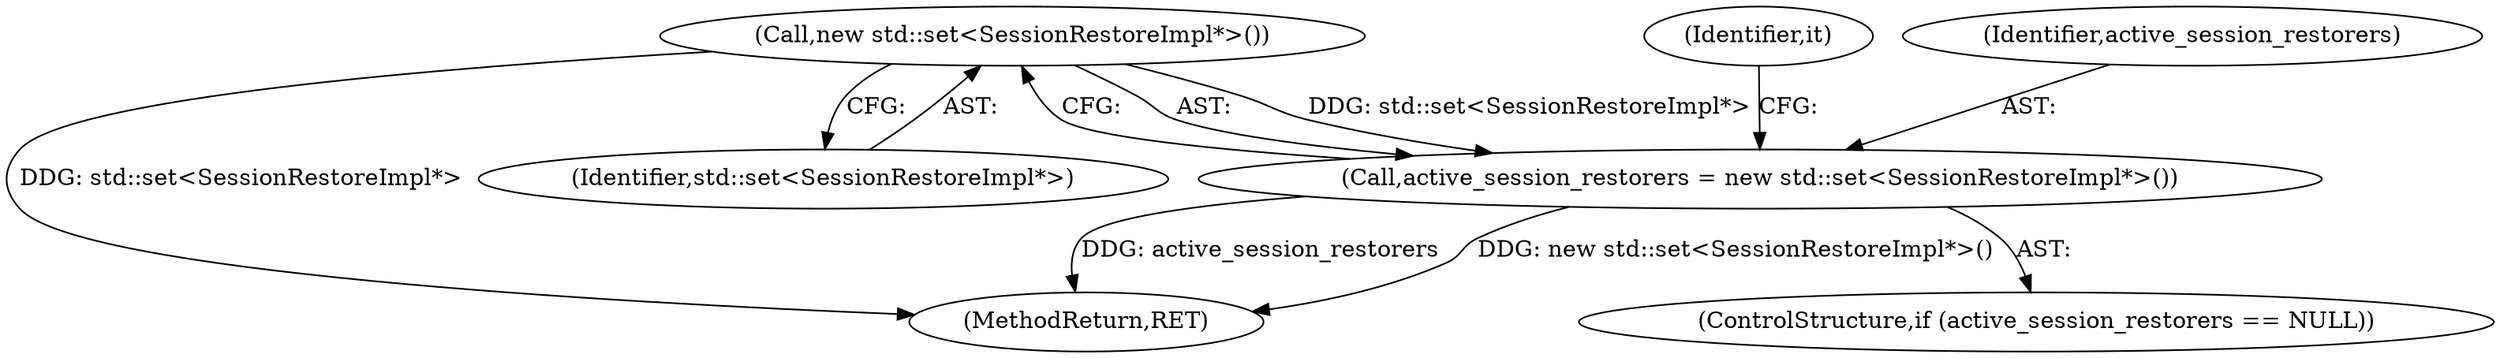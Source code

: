 digraph "0_Chrome_1dab554a7e795dac34313e2f7dbe4325628d12d4_0@pointer" {
"1000117" [label="(Call,new std::set<SessionRestoreImpl*>())"];
"1000115" [label="(Call,active_session_restorers = new std::set<SessionRestoreImpl*>())"];
"1000122" [label="(Identifier,it)"];
"1000145" [label="(MethodReturn,RET)"];
"1000116" [label="(Identifier,active_session_restorers)"];
"1000111" [label="(ControlStructure,if (active_session_restorers == NULL))"];
"1000118" [label="(Identifier,std::set<SessionRestoreImpl*>)"];
"1000115" [label="(Call,active_session_restorers = new std::set<SessionRestoreImpl*>())"];
"1000117" [label="(Call,new std::set<SessionRestoreImpl*>())"];
"1000117" -> "1000115"  [label="AST: "];
"1000117" -> "1000118"  [label="CFG: "];
"1000118" -> "1000117"  [label="AST: "];
"1000115" -> "1000117"  [label="CFG: "];
"1000117" -> "1000145"  [label="DDG: std::set<SessionRestoreImpl*>"];
"1000117" -> "1000115"  [label="DDG: std::set<SessionRestoreImpl*>"];
"1000115" -> "1000111"  [label="AST: "];
"1000116" -> "1000115"  [label="AST: "];
"1000122" -> "1000115"  [label="CFG: "];
"1000115" -> "1000145"  [label="DDG: new std::set<SessionRestoreImpl*>()"];
"1000115" -> "1000145"  [label="DDG: active_session_restorers"];
}
